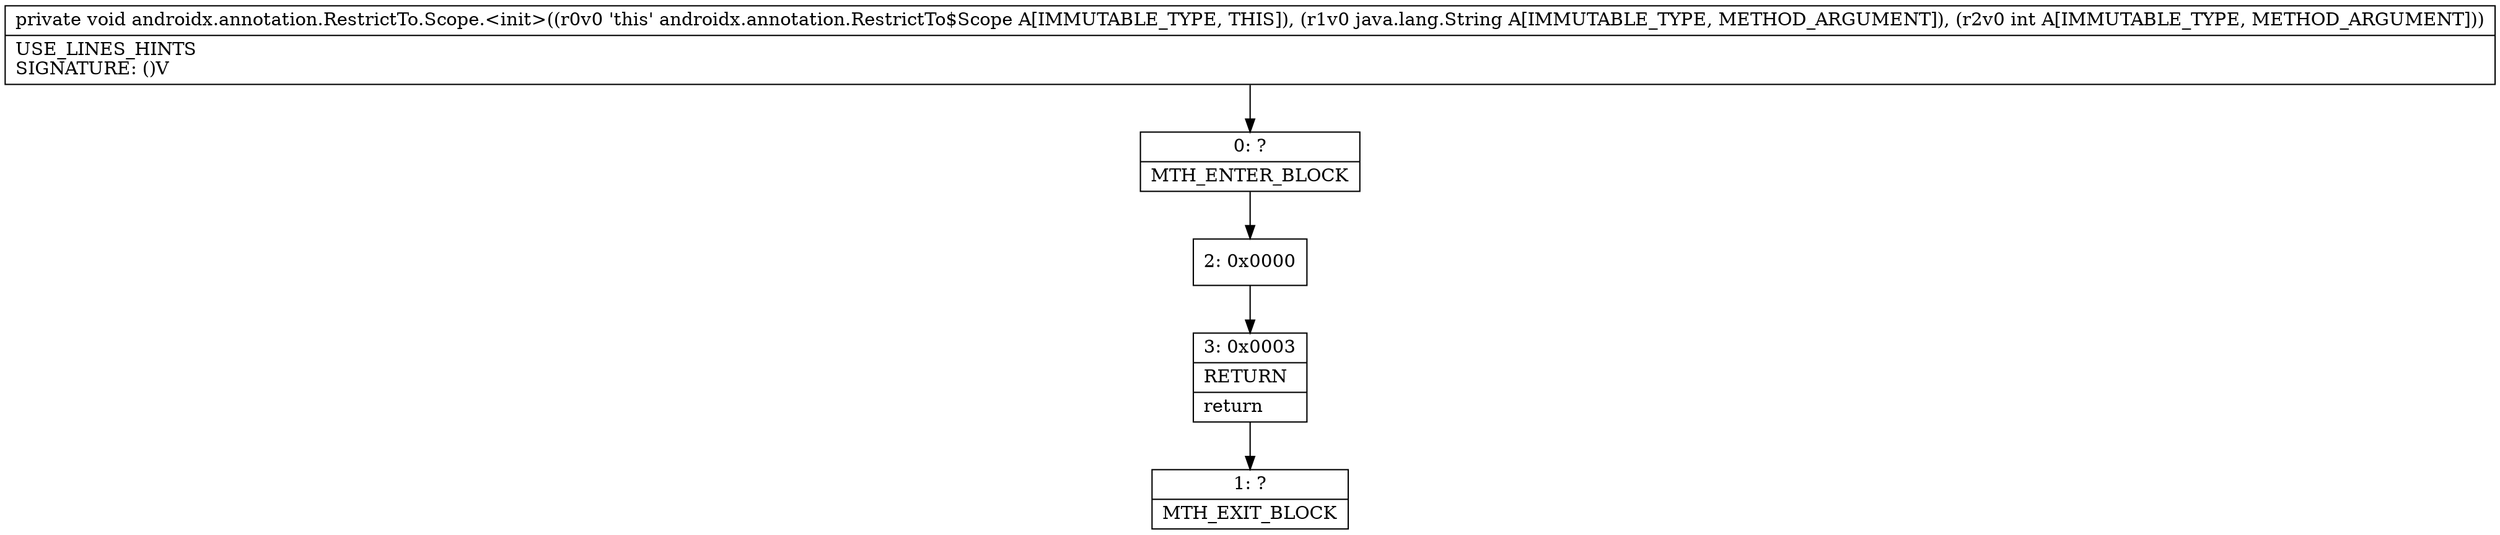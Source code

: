 digraph "CFG forandroidx.annotation.RestrictTo.Scope.\<init\>(Ljava\/lang\/String;I)V" {
Node_0 [shape=record,label="{0\:\ ?|MTH_ENTER_BLOCK\l}"];
Node_2 [shape=record,label="{2\:\ 0x0000}"];
Node_3 [shape=record,label="{3\:\ 0x0003|RETURN\l|return\l}"];
Node_1 [shape=record,label="{1\:\ ?|MTH_EXIT_BLOCK\l}"];
MethodNode[shape=record,label="{private void androidx.annotation.RestrictTo.Scope.\<init\>((r0v0 'this' androidx.annotation.RestrictTo$Scope A[IMMUTABLE_TYPE, THIS]), (r1v0 java.lang.String A[IMMUTABLE_TYPE, METHOD_ARGUMENT]), (r2v0 int A[IMMUTABLE_TYPE, METHOD_ARGUMENT]))  | USE_LINES_HINTS\lSIGNATURE: ()V\l}"];
MethodNode -> Node_0;Node_0 -> Node_2;
Node_2 -> Node_3;
Node_3 -> Node_1;
}

